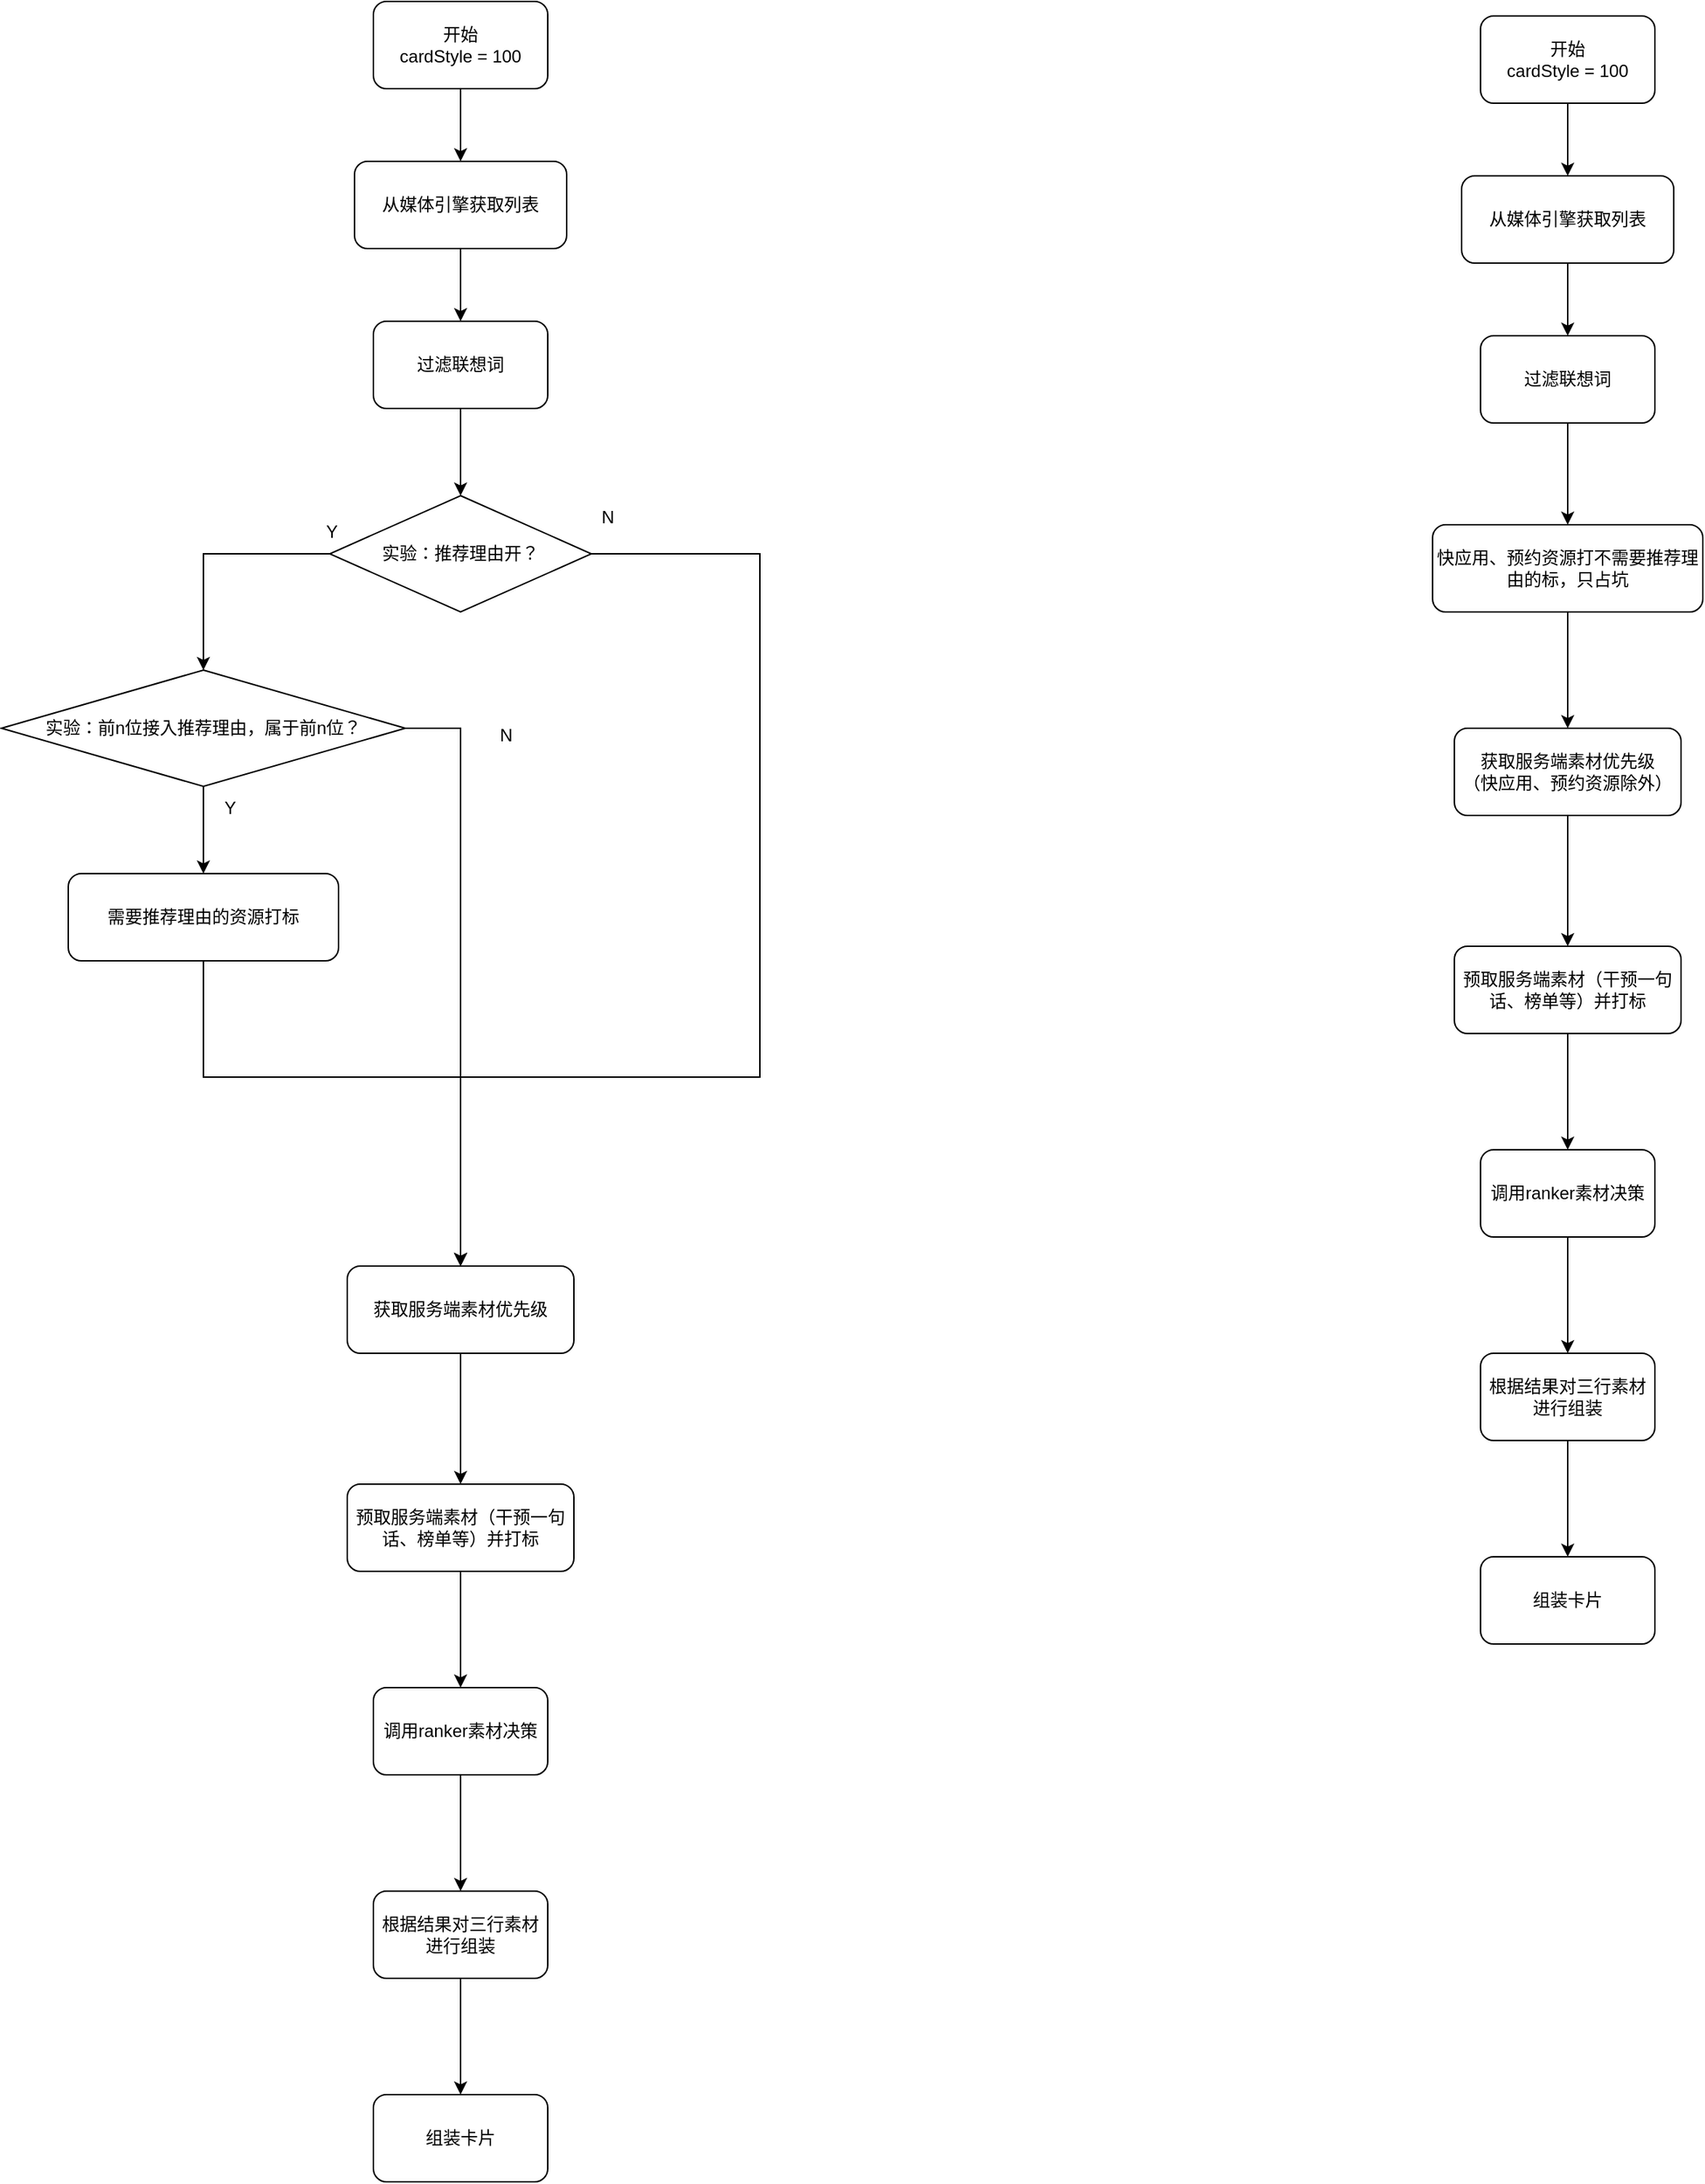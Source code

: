 <mxfile version="26.1.0">
  <diagram name="第 1 页" id="EZRHivlU8XHtSoryxJLz">
    <mxGraphModel dx="1937" dy="1035" grid="1" gridSize="10" guides="1" tooltips="1" connect="1" arrows="1" fold="1" page="1" pageScale="1" pageWidth="827" pageHeight="1169" math="0" shadow="0">
      <root>
        <mxCell id="0" />
        <mxCell id="1" parent="0" />
        <mxCell id="DGAGe3rqw4YAZApAKZPy-3" value="" style="edgeStyle=orthogonalEdgeStyle;rounded=0;orthogonalLoop=1;jettySize=auto;html=1;" edge="1" parent="1" source="DGAGe3rqw4YAZApAKZPy-1" target="DGAGe3rqw4YAZApAKZPy-2">
          <mxGeometry relative="1" as="geometry" />
        </mxCell>
        <mxCell id="DGAGe3rqw4YAZApAKZPy-1" value="开始&lt;br&gt;cardStyle = 100" style="rounded=1;whiteSpace=wrap;html=1;" vertex="1" parent="1">
          <mxGeometry x="354" y="210" width="120" height="60" as="geometry" />
        </mxCell>
        <mxCell id="DGAGe3rqw4YAZApAKZPy-5" value="" style="edgeStyle=orthogonalEdgeStyle;rounded=0;orthogonalLoop=1;jettySize=auto;html=1;" edge="1" parent="1" source="DGAGe3rqw4YAZApAKZPy-2" target="DGAGe3rqw4YAZApAKZPy-4">
          <mxGeometry relative="1" as="geometry" />
        </mxCell>
        <mxCell id="DGAGe3rqw4YAZApAKZPy-2" value="从媒体引擎获取列表" style="whiteSpace=wrap;html=1;rounded=1;" vertex="1" parent="1">
          <mxGeometry x="341" y="320" width="146" height="60" as="geometry" />
        </mxCell>
        <mxCell id="DGAGe3rqw4YAZApAKZPy-16" style="edgeStyle=orthogonalEdgeStyle;rounded=0;orthogonalLoop=1;jettySize=auto;html=1;entryX=0.5;entryY=0;entryDx=0;entryDy=0;" edge="1" parent="1" source="DGAGe3rqw4YAZApAKZPy-4" target="DGAGe3rqw4YAZApAKZPy-15">
          <mxGeometry relative="1" as="geometry" />
        </mxCell>
        <mxCell id="DGAGe3rqw4YAZApAKZPy-4" value="过滤联想词" style="whiteSpace=wrap;html=1;rounded=1;" vertex="1" parent="1">
          <mxGeometry x="354" y="430" width="120" height="60" as="geometry" />
        </mxCell>
        <mxCell id="DGAGe3rqw4YAZApAKZPy-14" style="edgeStyle=orthogonalEdgeStyle;rounded=0;orthogonalLoop=1;jettySize=auto;html=1;entryX=0.5;entryY=0;entryDx=0;entryDy=0;" edge="1" parent="1" target="DGAGe3rqw4YAZApAKZPy-12">
          <mxGeometry relative="1" as="geometry">
            <mxPoint x="414" y="630" as="sourcePoint" />
            <Array as="points">
              <mxPoint x="414" y="590" />
              <mxPoint x="620" y="590" />
              <mxPoint x="620" y="950" />
              <mxPoint x="414" y="950" />
            </Array>
          </mxGeometry>
        </mxCell>
        <mxCell id="DGAGe3rqw4YAZApAKZPy-31" style="edgeStyle=orthogonalEdgeStyle;rounded=0;orthogonalLoop=1;jettySize=auto;html=1;entryX=0.5;entryY=0;entryDx=0;entryDy=0;" edge="1" parent="1" source="DGAGe3rqw4YAZApAKZPy-8" target="DGAGe3rqw4YAZApAKZPy-12">
          <mxGeometry relative="1" as="geometry">
            <Array as="points">
              <mxPoint x="237" y="950" />
              <mxPoint x="414" y="950" />
            </Array>
          </mxGeometry>
        </mxCell>
        <mxCell id="DGAGe3rqw4YAZApAKZPy-8" value="需要推荐理由的资源打标" style="whiteSpace=wrap;html=1;rounded=1;" vertex="1" parent="1">
          <mxGeometry x="144" y="810" width="186" height="60" as="geometry" />
        </mxCell>
        <mxCell id="DGAGe3rqw4YAZApAKZPy-34" style="edgeStyle=orthogonalEdgeStyle;rounded=0;orthogonalLoop=1;jettySize=auto;html=1;entryX=0.5;entryY=0;entryDx=0;entryDy=0;" edge="1" parent="1" source="DGAGe3rqw4YAZApAKZPy-12" target="DGAGe3rqw4YAZApAKZPy-33">
          <mxGeometry relative="1" as="geometry" />
        </mxCell>
        <mxCell id="DGAGe3rqw4YAZApAKZPy-12" value="获取服务端素材优先级" style="whiteSpace=wrap;html=1;rounded=1;" vertex="1" parent="1">
          <mxGeometry x="336" y="1080" width="156" height="60" as="geometry" />
        </mxCell>
        <mxCell id="DGAGe3rqw4YAZApAKZPy-28" style="edgeStyle=orthogonalEdgeStyle;rounded=0;orthogonalLoop=1;jettySize=auto;html=1;entryX=0.5;entryY=0;entryDx=0;entryDy=0;" edge="1" parent="1" source="DGAGe3rqw4YAZApAKZPy-15" target="DGAGe3rqw4YAZApAKZPy-18">
          <mxGeometry relative="1" as="geometry">
            <Array as="points">
              <mxPoint x="237" y="590" />
            </Array>
          </mxGeometry>
        </mxCell>
        <mxCell id="DGAGe3rqw4YAZApAKZPy-15" value="实验：推荐理由开？" style="rhombus;whiteSpace=wrap;html=1;" vertex="1" parent="1">
          <mxGeometry x="324" y="550" width="180" height="80" as="geometry" />
        </mxCell>
        <mxCell id="DGAGe3rqw4YAZApAKZPy-25" style="edgeStyle=orthogonalEdgeStyle;rounded=0;orthogonalLoop=1;jettySize=auto;html=1;entryX=0.5;entryY=0;entryDx=0;entryDy=0;" edge="1" parent="1" source="DGAGe3rqw4YAZApAKZPy-18" target="DGAGe3rqw4YAZApAKZPy-12">
          <mxGeometry relative="1" as="geometry">
            <Array as="points">
              <mxPoint x="414" y="790" />
              <mxPoint x="414" y="790" />
            </Array>
          </mxGeometry>
        </mxCell>
        <mxCell id="DGAGe3rqw4YAZApAKZPy-30" style="edgeStyle=orthogonalEdgeStyle;rounded=0;orthogonalLoop=1;jettySize=auto;html=1;entryX=0.5;entryY=0;entryDx=0;entryDy=0;" edge="1" parent="1" source="DGAGe3rqw4YAZApAKZPy-18" target="DGAGe3rqw4YAZApAKZPy-8">
          <mxGeometry relative="1" as="geometry" />
        </mxCell>
        <mxCell id="DGAGe3rqw4YAZApAKZPy-18" value="实验：前n位接入推荐理由，属于前n位？" style="rhombus;whiteSpace=wrap;html=1;" vertex="1" parent="1">
          <mxGeometry x="98" y="670" width="278" height="80" as="geometry" />
        </mxCell>
        <mxCell id="DGAGe3rqw4YAZApAKZPy-21" value="Y" style="text;html=1;align=center;verticalAlign=middle;resizable=0;points=[];autosize=1;strokeColor=none;fillColor=none;" vertex="1" parent="1">
          <mxGeometry x="310" y="560" width="30" height="30" as="geometry" />
        </mxCell>
        <mxCell id="DGAGe3rqw4YAZApAKZPy-24" value="Y" style="text;html=1;align=center;verticalAlign=middle;resizable=0;points=[];autosize=1;strokeColor=none;fillColor=none;" vertex="1" parent="1">
          <mxGeometry x="240" y="750" width="30" height="30" as="geometry" />
        </mxCell>
        <mxCell id="DGAGe3rqw4YAZApAKZPy-26" value="N" style="text;html=1;align=center;verticalAlign=middle;resizable=0;points=[];autosize=1;strokeColor=none;fillColor=none;" vertex="1" parent="1">
          <mxGeometry x="500" y="550" width="30" height="30" as="geometry" />
        </mxCell>
        <mxCell id="DGAGe3rqw4YAZApAKZPy-27" value="N" style="text;html=1;align=center;verticalAlign=middle;resizable=0;points=[];autosize=1;strokeColor=none;fillColor=none;" vertex="1" parent="1">
          <mxGeometry x="430" y="700" width="30" height="30" as="geometry" />
        </mxCell>
        <mxCell id="DGAGe3rqw4YAZApAKZPy-37" value="" style="edgeStyle=orthogonalEdgeStyle;rounded=0;orthogonalLoop=1;jettySize=auto;html=1;" edge="1" parent="1" source="DGAGe3rqw4YAZApAKZPy-33" target="DGAGe3rqw4YAZApAKZPy-36">
          <mxGeometry relative="1" as="geometry" />
        </mxCell>
        <mxCell id="DGAGe3rqw4YAZApAKZPy-33" value="预取服务端素材（干预一句话、榜单等）并打标" style="whiteSpace=wrap;html=1;rounded=1;" vertex="1" parent="1">
          <mxGeometry x="336" y="1230" width="156" height="60" as="geometry" />
        </mxCell>
        <mxCell id="DGAGe3rqw4YAZApAKZPy-39" value="" style="edgeStyle=orthogonalEdgeStyle;rounded=0;orthogonalLoop=1;jettySize=auto;html=1;" edge="1" parent="1" source="DGAGe3rqw4YAZApAKZPy-36" target="DGAGe3rqw4YAZApAKZPy-38">
          <mxGeometry relative="1" as="geometry" />
        </mxCell>
        <mxCell id="DGAGe3rqw4YAZApAKZPy-36" value="调用ranker素材决策" style="whiteSpace=wrap;html=1;rounded=1;" vertex="1" parent="1">
          <mxGeometry x="354" y="1370" width="120" height="60" as="geometry" />
        </mxCell>
        <mxCell id="DGAGe3rqw4YAZApAKZPy-41" value="" style="edgeStyle=orthogonalEdgeStyle;rounded=0;orthogonalLoop=1;jettySize=auto;html=1;" edge="1" parent="1" source="DGAGe3rqw4YAZApAKZPy-38" target="DGAGe3rqw4YAZApAKZPy-40">
          <mxGeometry relative="1" as="geometry" />
        </mxCell>
        <mxCell id="DGAGe3rqw4YAZApAKZPy-38" value="根据结果对三行素材进行组装" style="whiteSpace=wrap;html=1;rounded=1;" vertex="1" parent="1">
          <mxGeometry x="354" y="1510" width="120" height="60" as="geometry" />
        </mxCell>
        <mxCell id="DGAGe3rqw4YAZApAKZPy-40" value="组装卡片" style="whiteSpace=wrap;html=1;rounded=1;" vertex="1" parent="1">
          <mxGeometry x="354" y="1650" width="120" height="60" as="geometry" />
        </mxCell>
        <mxCell id="DGAGe3rqw4YAZApAKZPy-42" value="" style="edgeStyle=orthogonalEdgeStyle;rounded=0;orthogonalLoop=1;jettySize=auto;html=1;" edge="1" parent="1" source="DGAGe3rqw4YAZApAKZPy-43" target="DGAGe3rqw4YAZApAKZPy-45">
          <mxGeometry relative="1" as="geometry" />
        </mxCell>
        <mxCell id="DGAGe3rqw4YAZApAKZPy-43" value="开始&lt;br&gt;cardStyle = 100" style="rounded=1;whiteSpace=wrap;html=1;" vertex="1" parent="1">
          <mxGeometry x="1116" y="220" width="120" height="60" as="geometry" />
        </mxCell>
        <mxCell id="DGAGe3rqw4YAZApAKZPy-44" value="" style="edgeStyle=orthogonalEdgeStyle;rounded=0;orthogonalLoop=1;jettySize=auto;html=1;" edge="1" parent="1" source="DGAGe3rqw4YAZApAKZPy-45" target="DGAGe3rqw4YAZApAKZPy-47">
          <mxGeometry relative="1" as="geometry" />
        </mxCell>
        <mxCell id="DGAGe3rqw4YAZApAKZPy-45" value="从媒体引擎获取列表" style="whiteSpace=wrap;html=1;rounded=1;" vertex="1" parent="1">
          <mxGeometry x="1103" y="330" width="146" height="60" as="geometry" />
        </mxCell>
        <mxCell id="DGAGe3rqw4YAZApAKZPy-69" style="edgeStyle=orthogonalEdgeStyle;rounded=0;orthogonalLoop=1;jettySize=auto;html=1;entryX=0.5;entryY=0;entryDx=0;entryDy=0;" edge="1" parent="1" source="DGAGe3rqw4YAZApAKZPy-47" target="DGAGe3rqw4YAZApAKZPy-50">
          <mxGeometry relative="1" as="geometry" />
        </mxCell>
        <mxCell id="DGAGe3rqw4YAZApAKZPy-47" value="过滤联想词" style="whiteSpace=wrap;html=1;rounded=1;" vertex="1" parent="1">
          <mxGeometry x="1116" y="440" width="120" height="60" as="geometry" />
        </mxCell>
        <mxCell id="DGAGe3rqw4YAZApAKZPy-70" style="edgeStyle=orthogonalEdgeStyle;rounded=0;orthogonalLoop=1;jettySize=auto;html=1;entryX=0.5;entryY=0;entryDx=0;entryDy=0;" edge="1" parent="1" source="DGAGe3rqw4YAZApAKZPy-50" target="DGAGe3rqw4YAZApAKZPy-52">
          <mxGeometry relative="1" as="geometry" />
        </mxCell>
        <mxCell id="DGAGe3rqw4YAZApAKZPy-50" value="快应用、预约资源打不需要推荐理由的标，只占坑" style="whiteSpace=wrap;html=1;rounded=1;" vertex="1" parent="1">
          <mxGeometry x="1083" y="570" width="186" height="60" as="geometry" />
        </mxCell>
        <mxCell id="DGAGe3rqw4YAZApAKZPy-51" style="edgeStyle=orthogonalEdgeStyle;rounded=0;orthogonalLoop=1;jettySize=auto;html=1;entryX=0.5;entryY=0;entryDx=0;entryDy=0;" edge="1" parent="1" source="DGAGe3rqw4YAZApAKZPy-52" target="DGAGe3rqw4YAZApAKZPy-63">
          <mxGeometry relative="1" as="geometry" />
        </mxCell>
        <mxCell id="DGAGe3rqw4YAZApAKZPy-52" value="获取服务端素材优先级&lt;br&gt;（快应用、预约资源除外）" style="whiteSpace=wrap;html=1;rounded=1;" vertex="1" parent="1">
          <mxGeometry x="1098" y="710" width="156" height="60" as="geometry" />
        </mxCell>
        <mxCell id="DGAGe3rqw4YAZApAKZPy-62" value="" style="edgeStyle=orthogonalEdgeStyle;rounded=0;orthogonalLoop=1;jettySize=auto;html=1;" edge="1" parent="1" source="DGAGe3rqw4YAZApAKZPy-63" target="DGAGe3rqw4YAZApAKZPy-65">
          <mxGeometry relative="1" as="geometry" />
        </mxCell>
        <mxCell id="DGAGe3rqw4YAZApAKZPy-63" value="预取服务端素材（干预一句话、榜单等）并打标" style="whiteSpace=wrap;html=1;rounded=1;" vertex="1" parent="1">
          <mxGeometry x="1098" y="860" width="156" height="60" as="geometry" />
        </mxCell>
        <mxCell id="DGAGe3rqw4YAZApAKZPy-64" value="" style="edgeStyle=orthogonalEdgeStyle;rounded=0;orthogonalLoop=1;jettySize=auto;html=1;" edge="1" parent="1" source="DGAGe3rqw4YAZApAKZPy-65" target="DGAGe3rqw4YAZApAKZPy-67">
          <mxGeometry relative="1" as="geometry" />
        </mxCell>
        <mxCell id="DGAGe3rqw4YAZApAKZPy-65" value="调用ranker素材决策" style="whiteSpace=wrap;html=1;rounded=1;" vertex="1" parent="1">
          <mxGeometry x="1116" y="1000" width="120" height="60" as="geometry" />
        </mxCell>
        <mxCell id="DGAGe3rqw4YAZApAKZPy-66" value="" style="edgeStyle=orthogonalEdgeStyle;rounded=0;orthogonalLoop=1;jettySize=auto;html=1;" edge="1" parent="1" source="DGAGe3rqw4YAZApAKZPy-67" target="DGAGe3rqw4YAZApAKZPy-68">
          <mxGeometry relative="1" as="geometry" />
        </mxCell>
        <mxCell id="DGAGe3rqw4YAZApAKZPy-67" value="根据结果对三行素材进行组装" style="whiteSpace=wrap;html=1;rounded=1;" vertex="1" parent="1">
          <mxGeometry x="1116" y="1140" width="120" height="60" as="geometry" />
        </mxCell>
        <mxCell id="DGAGe3rqw4YAZApAKZPy-68" value="组装卡片" style="whiteSpace=wrap;html=1;rounded=1;" vertex="1" parent="1">
          <mxGeometry x="1116" y="1280" width="120" height="60" as="geometry" />
        </mxCell>
      </root>
    </mxGraphModel>
  </diagram>
</mxfile>

